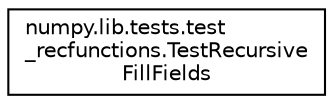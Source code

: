 digraph "Graphical Class Hierarchy"
{
 // LATEX_PDF_SIZE
  edge [fontname="Helvetica",fontsize="10",labelfontname="Helvetica",labelfontsize="10"];
  node [fontname="Helvetica",fontsize="10",shape=record];
  rankdir="LR";
  Node0 [label="numpy.lib.tests.test\l_recfunctions.TestRecursive\lFillFields",height=0.2,width=0.4,color="black", fillcolor="white", style="filled",URL="$classnumpy_1_1lib_1_1tests_1_1test__recfunctions_1_1TestRecursiveFillFields.html",tooltip=" "];
}
